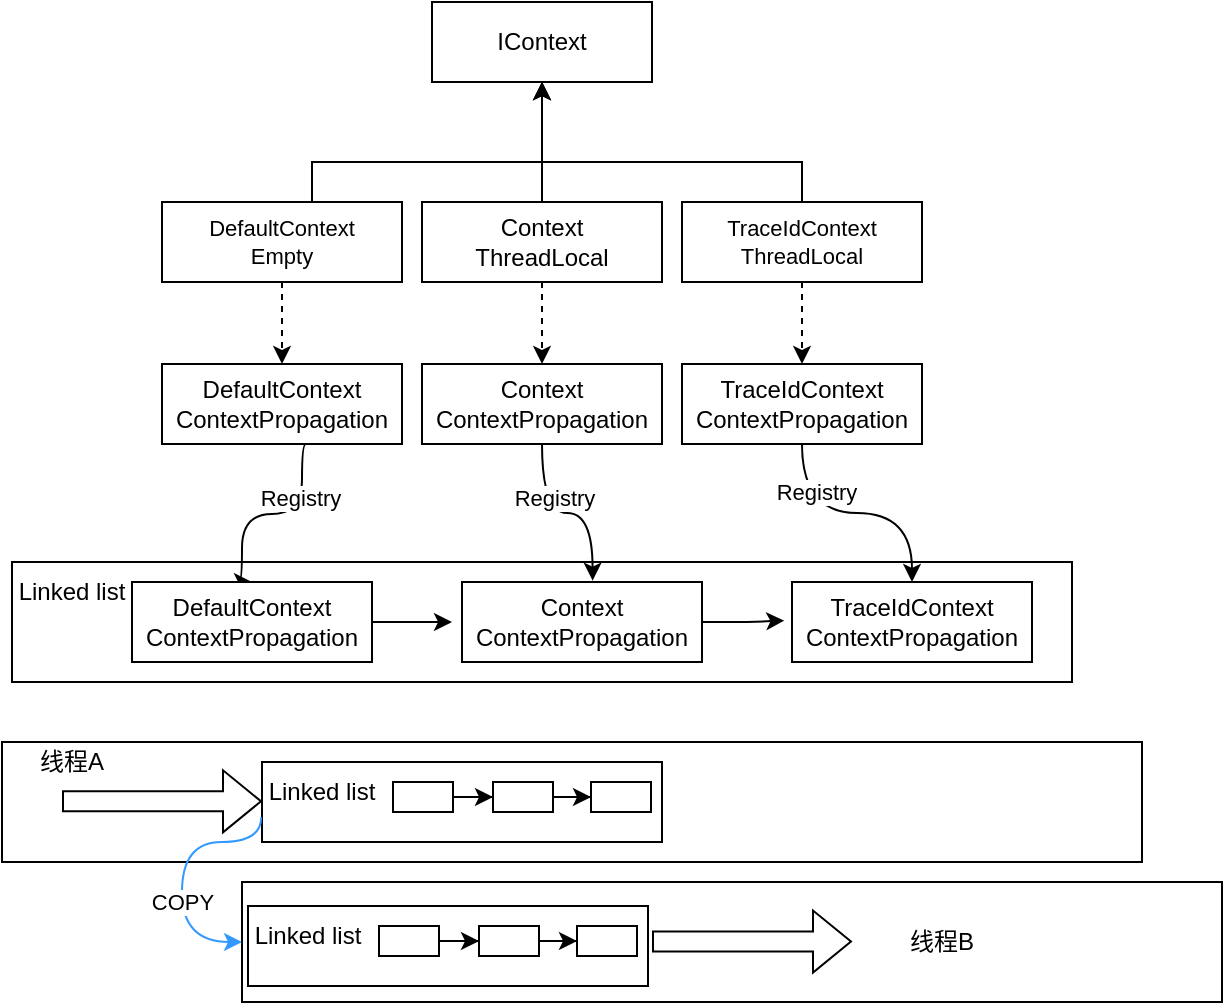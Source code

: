 <mxfile version="24.4.13" type="github">
  <diagram name="第 1 页" id="ERnr4U_GgBMGepgfz__T">
    <mxGraphModel dx="1195" dy="628" grid="1" gridSize="10" guides="1" tooltips="1" connect="1" arrows="1" fold="1" page="1" pageScale="1" pageWidth="1169" pageHeight="827" math="0" shadow="0">
      <root>
        <mxCell id="0" />
        <mxCell id="1" parent="0" />
        <mxCell id="8JdnnGw05rUcfUBA0fvu-48" value="" style="rounded=0;whiteSpace=wrap;html=1;" vertex="1" parent="1">
          <mxGeometry x="25" y="430" width="530" height="60" as="geometry" />
        </mxCell>
        <mxCell id="8JdnnGw05rUcfUBA0fvu-1" value="IContext" style="rounded=0;whiteSpace=wrap;html=1;" vertex="1" parent="1">
          <mxGeometry x="235" y="150" width="110" height="40" as="geometry" />
        </mxCell>
        <mxCell id="8JdnnGw05rUcfUBA0fvu-11" style="edgeStyle=orthogonalEdgeStyle;rounded=0;orthogonalLoop=1;jettySize=auto;html=1;entryX=0.5;entryY=1;entryDx=0;entryDy=0;" edge="1" parent="1" source="8JdnnGw05rUcfUBA0fvu-3" target="8JdnnGw05rUcfUBA0fvu-1">
          <mxGeometry relative="1" as="geometry">
            <Array as="points">
              <mxPoint x="175" y="230" />
              <mxPoint x="290" y="230" />
            </Array>
          </mxGeometry>
        </mxCell>
        <mxCell id="8JdnnGw05rUcfUBA0fvu-16" style="edgeStyle=orthogonalEdgeStyle;rounded=0;orthogonalLoop=1;jettySize=auto;html=1;entryX=0.5;entryY=0;entryDx=0;entryDy=0;dashed=1;" edge="1" parent="1" source="8JdnnGw05rUcfUBA0fvu-3" target="8JdnnGw05rUcfUBA0fvu-13">
          <mxGeometry relative="1" as="geometry">
            <mxPoint x="155" y="310" as="targetPoint" />
          </mxGeometry>
        </mxCell>
        <mxCell id="8JdnnGw05rUcfUBA0fvu-3" value="&lt;div&gt;DefaultContext&lt;/div&gt;&lt;div&gt;Empty&lt;br&gt;&lt;/div&gt;" style="rounded=0;whiteSpace=wrap;html=1;fontSize=11;" vertex="1" parent="1">
          <mxGeometry x="100" y="250" width="120" height="40" as="geometry" />
        </mxCell>
        <mxCell id="8JdnnGw05rUcfUBA0fvu-9" style="edgeStyle=orthogonalEdgeStyle;rounded=0;orthogonalLoop=1;jettySize=auto;html=1;" edge="1" parent="1" source="8JdnnGw05rUcfUBA0fvu-6" target="8JdnnGw05rUcfUBA0fvu-1">
          <mxGeometry relative="1" as="geometry" />
        </mxCell>
        <mxCell id="8JdnnGw05rUcfUBA0fvu-6" value="&lt;div&gt;Context&lt;/div&gt;&lt;div&gt;ThreadLocal&lt;br&gt;&lt;/div&gt;" style="rounded=0;whiteSpace=wrap;html=1;" vertex="1" parent="1">
          <mxGeometry x="230" y="250" width="120" height="40" as="geometry" />
        </mxCell>
        <mxCell id="8JdnnGw05rUcfUBA0fvu-10" style="edgeStyle=orthogonalEdgeStyle;rounded=0;orthogonalLoop=1;jettySize=auto;html=1;entryX=0.5;entryY=1;entryDx=0;entryDy=0;exitX=0.5;exitY=0;exitDx=0;exitDy=0;" edge="1" parent="1" source="8JdnnGw05rUcfUBA0fvu-7" target="8JdnnGw05rUcfUBA0fvu-1">
          <mxGeometry relative="1" as="geometry">
            <Array as="points">
              <mxPoint x="415" y="230" />
              <mxPoint x="285" y="230" />
            </Array>
          </mxGeometry>
        </mxCell>
        <mxCell id="8JdnnGw05rUcfUBA0fvu-18" style="edgeStyle=orthogonalEdgeStyle;rounded=0;orthogonalLoop=1;jettySize=auto;html=1;entryX=0.5;entryY=0;entryDx=0;entryDy=0;dashed=1;" edge="1" parent="1" source="8JdnnGw05rUcfUBA0fvu-7" target="8JdnnGw05rUcfUBA0fvu-15">
          <mxGeometry relative="1" as="geometry" />
        </mxCell>
        <mxCell id="8JdnnGw05rUcfUBA0fvu-7" value="&lt;div style=&quot;font-size: 11px;&quot;&gt;TraceIdContext&lt;/div&gt;&lt;div style=&quot;font-size: 11px;&quot;&gt;ThreadLocal&lt;br&gt;&lt;/div&gt;" style="rounded=0;whiteSpace=wrap;html=1;fontSize=11;" vertex="1" parent="1">
          <mxGeometry x="360" y="250" width="120" height="40" as="geometry" />
        </mxCell>
        <mxCell id="8JdnnGw05rUcfUBA0fvu-41" style="edgeStyle=orthogonalEdgeStyle;rounded=0;orthogonalLoop=1;jettySize=auto;html=1;entryX=0.5;entryY=0;entryDx=0;entryDy=0;curved=1;exitX=0.615;exitY=0.966;exitDx=0;exitDy=0;exitPerimeter=0;" edge="1" parent="1" source="8JdnnGw05rUcfUBA0fvu-13" target="8JdnnGw05rUcfUBA0fvu-27">
          <mxGeometry relative="1" as="geometry">
            <Array as="points">
              <mxPoint x="174" y="371" />
              <mxPoint x="170" y="371" />
              <mxPoint x="170" y="406" />
              <mxPoint x="140" y="406" />
            </Array>
          </mxGeometry>
        </mxCell>
        <mxCell id="8JdnnGw05rUcfUBA0fvu-44" value="&lt;div&gt;Registry&lt;/div&gt;" style="edgeLabel;html=1;align=center;verticalAlign=middle;resizable=0;points=[];" vertex="1" connectable="0" parent="8JdnnGw05rUcfUBA0fvu-41">
          <mxGeometry x="-0.41" y="-1" relative="1" as="geometry">
            <mxPoint as="offset" />
          </mxGeometry>
        </mxCell>
        <mxCell id="8JdnnGw05rUcfUBA0fvu-13" value="&lt;div&gt;DefaultContext&lt;br&gt;&lt;/div&gt;&lt;div&gt;ContextPropagation&lt;/div&gt;" style="rounded=0;whiteSpace=wrap;html=1;" vertex="1" parent="1">
          <mxGeometry x="100" y="331" width="120" height="40" as="geometry" />
        </mxCell>
        <mxCell id="8JdnnGw05rUcfUBA0fvu-14" value="&lt;div&gt;Context&lt;/div&gt;&lt;div&gt;ContextPropagation&lt;/div&gt;" style="rounded=0;whiteSpace=wrap;html=1;" vertex="1" parent="1">
          <mxGeometry x="230" y="331" width="120" height="40" as="geometry" />
        </mxCell>
        <mxCell id="8JdnnGw05rUcfUBA0fvu-43" style="edgeStyle=orthogonalEdgeStyle;rounded=0;orthogonalLoop=1;jettySize=auto;html=1;entryX=0.5;entryY=0;entryDx=0;entryDy=0;curved=1;" edge="1" parent="1" source="8JdnnGw05rUcfUBA0fvu-15" target="8JdnnGw05rUcfUBA0fvu-29">
          <mxGeometry relative="1" as="geometry" />
        </mxCell>
        <mxCell id="8JdnnGw05rUcfUBA0fvu-46" value="&lt;div&gt;Registry&lt;/div&gt;" style="edgeLabel;html=1;align=center;verticalAlign=middle;resizable=0;points=[];" vertex="1" connectable="0" parent="8JdnnGw05rUcfUBA0fvu-43">
          <mxGeometry x="-0.617" y="7" relative="1" as="geometry">
            <mxPoint as="offset" />
          </mxGeometry>
        </mxCell>
        <mxCell id="8JdnnGw05rUcfUBA0fvu-15" value="&lt;div&gt;TraceIdContext&lt;/div&gt;&lt;div&gt;ContextPropagation&lt;/div&gt;" style="rounded=0;whiteSpace=wrap;html=1;" vertex="1" parent="1">
          <mxGeometry x="360" y="331" width="120" height="40" as="geometry" />
        </mxCell>
        <mxCell id="8JdnnGw05rUcfUBA0fvu-17" style="edgeStyle=orthogonalEdgeStyle;rounded=0;orthogonalLoop=1;jettySize=auto;html=1;entryX=0.5;entryY=0;entryDx=0;entryDy=0;dashed=1;" edge="1" parent="1" source="8JdnnGw05rUcfUBA0fvu-6" target="8JdnnGw05rUcfUBA0fvu-14">
          <mxGeometry relative="1" as="geometry">
            <Array as="points" />
          </mxGeometry>
        </mxCell>
        <mxCell id="8JdnnGw05rUcfUBA0fvu-39" style="edgeStyle=orthogonalEdgeStyle;rounded=0;orthogonalLoop=1;jettySize=auto;html=1;" edge="1" parent="1" source="8JdnnGw05rUcfUBA0fvu-27">
          <mxGeometry relative="1" as="geometry">
            <mxPoint x="245" y="460" as="targetPoint" />
          </mxGeometry>
        </mxCell>
        <mxCell id="8JdnnGw05rUcfUBA0fvu-27" value="&lt;div&gt;DefaultContext&lt;br&gt;&lt;/div&gt;&lt;div&gt;ContextPropagation&lt;/div&gt;" style="rounded=0;whiteSpace=wrap;html=1;" vertex="1" parent="1">
          <mxGeometry x="85" y="440" width="120" height="40" as="geometry" />
        </mxCell>
        <mxCell id="8JdnnGw05rUcfUBA0fvu-28" value="&lt;div&gt;Context&lt;/div&gt;&lt;div&gt;ContextPropagation&lt;/div&gt;" style="rounded=0;whiteSpace=wrap;html=1;" vertex="1" parent="1">
          <mxGeometry x="250" y="440" width="120" height="40" as="geometry" />
        </mxCell>
        <mxCell id="8JdnnGw05rUcfUBA0fvu-29" value="&lt;div&gt;TraceIdContext&lt;/div&gt;&lt;div&gt;ContextPropagation&lt;/div&gt;" style="rounded=0;whiteSpace=wrap;html=1;" vertex="1" parent="1">
          <mxGeometry x="415" y="440" width="120" height="40" as="geometry" />
        </mxCell>
        <mxCell id="8JdnnGw05rUcfUBA0fvu-40" style="edgeStyle=orthogonalEdgeStyle;rounded=0;orthogonalLoop=1;jettySize=auto;html=1;entryX=-0.032;entryY=0.483;entryDx=0;entryDy=0;entryPerimeter=0;" edge="1" parent="1" source="8JdnnGw05rUcfUBA0fvu-28" target="8JdnnGw05rUcfUBA0fvu-29">
          <mxGeometry relative="1" as="geometry" />
        </mxCell>
        <mxCell id="8JdnnGw05rUcfUBA0fvu-42" style="edgeStyle=orthogonalEdgeStyle;rounded=0;orthogonalLoop=1;jettySize=auto;html=1;entryX=0.544;entryY=-0.017;entryDx=0;entryDy=0;entryPerimeter=0;curved=1;" edge="1" parent="1" source="8JdnnGw05rUcfUBA0fvu-14" target="8JdnnGw05rUcfUBA0fvu-28">
          <mxGeometry relative="1" as="geometry" />
        </mxCell>
        <mxCell id="8JdnnGw05rUcfUBA0fvu-45" value="&lt;div&gt;Registry&lt;/div&gt;" style="edgeLabel;html=1;align=center;verticalAlign=middle;resizable=0;points=[];" vertex="1" connectable="0" parent="8JdnnGw05rUcfUBA0fvu-42">
          <mxGeometry x="-0.439" y="6" relative="1" as="geometry">
            <mxPoint as="offset" />
          </mxGeometry>
        </mxCell>
        <mxCell id="8JdnnGw05rUcfUBA0fvu-49" value="Linked list" style="text;html=1;align=center;verticalAlign=middle;whiteSpace=wrap;rounded=0;" vertex="1" parent="1">
          <mxGeometry x="25" y="430" width="60" height="30" as="geometry" />
        </mxCell>
        <mxCell id="8JdnnGw05rUcfUBA0fvu-53" value="" style="rounded=0;whiteSpace=wrap;html=1;" vertex="1" parent="1">
          <mxGeometry x="20" y="520" width="570" height="60" as="geometry" />
        </mxCell>
        <mxCell id="8JdnnGw05rUcfUBA0fvu-58" value="" style="shape=flexArrow;endArrow=classic;html=1;rounded=0;" edge="1" parent="1">
          <mxGeometry width="50" height="50" relative="1" as="geometry">
            <mxPoint x="50" y="549.66" as="sourcePoint" />
            <mxPoint x="150" y="549.66" as="targetPoint" />
          </mxGeometry>
        </mxCell>
        <mxCell id="8JdnnGw05rUcfUBA0fvu-60" value="" style="rounded=0;whiteSpace=wrap;html=1;" vertex="1" parent="1">
          <mxGeometry x="140" y="590" width="490" height="60" as="geometry" />
        </mxCell>
        <mxCell id="8JdnnGw05rUcfUBA0fvu-61" value="" style="shape=flexArrow;endArrow=classic;html=1;rounded=0;" edge="1" parent="1">
          <mxGeometry width="50" height="50" relative="1" as="geometry">
            <mxPoint x="345" y="619.8" as="sourcePoint" />
            <mxPoint x="445" y="619.8" as="targetPoint" />
          </mxGeometry>
        </mxCell>
        <mxCell id="8JdnnGw05rUcfUBA0fvu-63" value="线程A" style="text;html=1;align=center;verticalAlign=middle;whiteSpace=wrap;rounded=0;" vertex="1" parent="1">
          <mxGeometry x="25" y="520" width="60" height="20" as="geometry" />
        </mxCell>
        <mxCell id="8JdnnGw05rUcfUBA0fvu-64" value="线程B" style="text;html=1;align=center;verticalAlign=middle;whiteSpace=wrap;rounded=0;" vertex="1" parent="1">
          <mxGeometry x="460" y="610" width="60" height="20" as="geometry" />
        </mxCell>
        <mxCell id="8JdnnGw05rUcfUBA0fvu-82" value="" style="group" vertex="1" connectable="0" parent="1">
          <mxGeometry x="150" y="530" width="200" height="40" as="geometry" />
        </mxCell>
        <mxCell id="8JdnnGw05rUcfUBA0fvu-67" value="" style="rounded=0;whiteSpace=wrap;html=1;" vertex="1" parent="8JdnnGw05rUcfUBA0fvu-82">
          <mxGeometry width="200" height="40" as="geometry" />
        </mxCell>
        <mxCell id="8JdnnGw05rUcfUBA0fvu-65" value="Linked list" style="text;html=1;align=center;verticalAlign=middle;whiteSpace=wrap;rounded=0;" vertex="1" parent="8JdnnGw05rUcfUBA0fvu-82">
          <mxGeometry width="60" height="30" as="geometry" />
        </mxCell>
        <mxCell id="8JdnnGw05rUcfUBA0fvu-79" style="edgeStyle=orthogonalEdgeStyle;rounded=0;orthogonalLoop=1;jettySize=auto;html=1;" edge="1" parent="8JdnnGw05rUcfUBA0fvu-82" source="8JdnnGw05rUcfUBA0fvu-69" target="8JdnnGw05rUcfUBA0fvu-70">
          <mxGeometry relative="1" as="geometry" />
        </mxCell>
        <mxCell id="8JdnnGw05rUcfUBA0fvu-69" value="" style="rounded=0;whiteSpace=wrap;html=1;" vertex="1" parent="8JdnnGw05rUcfUBA0fvu-82">
          <mxGeometry x="65.5" y="10" width="30" height="15" as="geometry" />
        </mxCell>
        <mxCell id="8JdnnGw05rUcfUBA0fvu-80" style="edgeStyle=orthogonalEdgeStyle;rounded=0;orthogonalLoop=1;jettySize=auto;html=1;" edge="1" parent="8JdnnGw05rUcfUBA0fvu-82" source="8JdnnGw05rUcfUBA0fvu-70" target="8JdnnGw05rUcfUBA0fvu-71">
          <mxGeometry relative="1" as="geometry" />
        </mxCell>
        <mxCell id="8JdnnGw05rUcfUBA0fvu-70" value="" style="rounded=0;whiteSpace=wrap;html=1;" vertex="1" parent="8JdnnGw05rUcfUBA0fvu-82">
          <mxGeometry x="115.5" y="10" width="30" height="15" as="geometry" />
        </mxCell>
        <mxCell id="8JdnnGw05rUcfUBA0fvu-71" value="" style="rounded=0;whiteSpace=wrap;html=1;" vertex="1" parent="8JdnnGw05rUcfUBA0fvu-82">
          <mxGeometry x="164.5" y="10" width="30" height="15" as="geometry" />
        </mxCell>
        <mxCell id="8JdnnGw05rUcfUBA0fvu-83" value="" style="group" vertex="1" connectable="0" parent="1">
          <mxGeometry x="143" y="602" width="200" height="40" as="geometry" />
        </mxCell>
        <mxCell id="8JdnnGw05rUcfUBA0fvu-84" value="" style="rounded=0;whiteSpace=wrap;html=1;" vertex="1" parent="8JdnnGw05rUcfUBA0fvu-83">
          <mxGeometry width="200" height="40" as="geometry" />
        </mxCell>
        <mxCell id="8JdnnGw05rUcfUBA0fvu-85" value="Linked list" style="text;html=1;align=center;verticalAlign=middle;whiteSpace=wrap;rounded=0;" vertex="1" parent="8JdnnGw05rUcfUBA0fvu-83">
          <mxGeometry width="60" height="30" as="geometry" />
        </mxCell>
        <mxCell id="8JdnnGw05rUcfUBA0fvu-86" style="edgeStyle=orthogonalEdgeStyle;rounded=0;orthogonalLoop=1;jettySize=auto;html=1;" edge="1" parent="8JdnnGw05rUcfUBA0fvu-83" source="8JdnnGw05rUcfUBA0fvu-87" target="8JdnnGw05rUcfUBA0fvu-89">
          <mxGeometry relative="1" as="geometry" />
        </mxCell>
        <mxCell id="8JdnnGw05rUcfUBA0fvu-87" value="" style="rounded=0;whiteSpace=wrap;html=1;" vertex="1" parent="8JdnnGw05rUcfUBA0fvu-83">
          <mxGeometry x="65.5" y="10" width="30" height="15" as="geometry" />
        </mxCell>
        <mxCell id="8JdnnGw05rUcfUBA0fvu-88" style="edgeStyle=orthogonalEdgeStyle;rounded=0;orthogonalLoop=1;jettySize=auto;html=1;" edge="1" parent="8JdnnGw05rUcfUBA0fvu-83" source="8JdnnGw05rUcfUBA0fvu-89" target="8JdnnGw05rUcfUBA0fvu-90">
          <mxGeometry relative="1" as="geometry" />
        </mxCell>
        <mxCell id="8JdnnGw05rUcfUBA0fvu-89" value="" style="rounded=0;whiteSpace=wrap;html=1;" vertex="1" parent="8JdnnGw05rUcfUBA0fvu-83">
          <mxGeometry x="115.5" y="10" width="30" height="15" as="geometry" />
        </mxCell>
        <mxCell id="8JdnnGw05rUcfUBA0fvu-90" value="" style="rounded=0;whiteSpace=wrap;html=1;" vertex="1" parent="8JdnnGw05rUcfUBA0fvu-83">
          <mxGeometry x="164.5" y="10" width="30" height="15" as="geometry" />
        </mxCell>
        <mxCell id="8JdnnGw05rUcfUBA0fvu-93" style="edgeStyle=orthogonalEdgeStyle;rounded=0;orthogonalLoop=1;jettySize=auto;html=1;entryX=0;entryY=0.5;entryDx=0;entryDy=0;curved=1;exitX=-0.002;exitY=0.69;exitDx=0;exitDy=0;exitPerimeter=0;strokeColor=#3399FF;" edge="1" parent="1" source="8JdnnGw05rUcfUBA0fvu-67" target="8JdnnGw05rUcfUBA0fvu-60">
          <mxGeometry relative="1" as="geometry">
            <Array as="points">
              <mxPoint x="150" y="570" />
              <mxPoint x="110" y="580" />
              <mxPoint x="110" y="620" />
            </Array>
          </mxGeometry>
        </mxCell>
        <mxCell id="8JdnnGw05rUcfUBA0fvu-94" value="COPY" style="edgeLabel;html=1;align=center;verticalAlign=middle;resizable=0;points=[];" vertex="1" connectable="0" parent="8JdnnGw05rUcfUBA0fvu-93">
          <mxGeometry x="0.244" relative="1" as="geometry">
            <mxPoint as="offset" />
          </mxGeometry>
        </mxCell>
      </root>
    </mxGraphModel>
  </diagram>
</mxfile>
